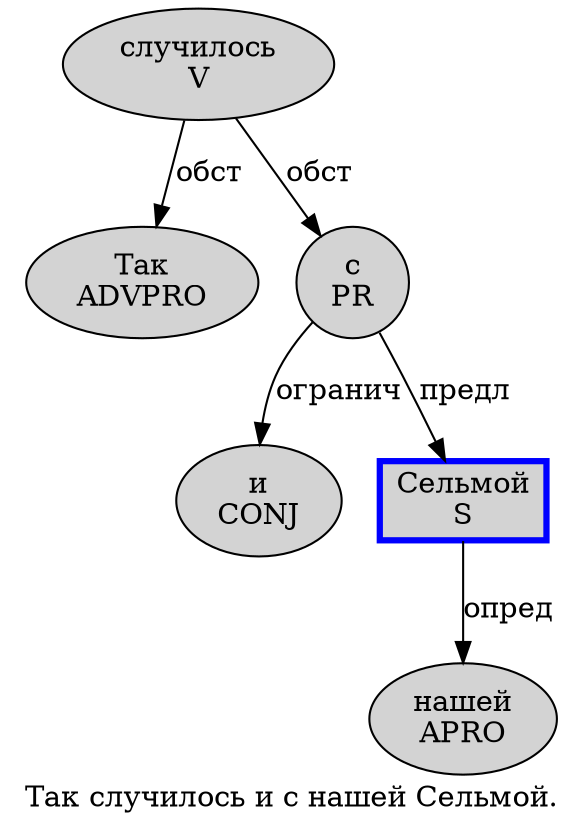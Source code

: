 digraph SENTENCE_873 {
	graph [label="Так случилось и с нашей Сельмой."]
	node [style=filled]
		0 [label="Так
ADVPRO" color="" fillcolor=lightgray penwidth=1 shape=ellipse]
		1 [label="случилось
V" color="" fillcolor=lightgray penwidth=1 shape=ellipse]
		2 [label="и
CONJ" color="" fillcolor=lightgray penwidth=1 shape=ellipse]
		3 [label="с
PR" color="" fillcolor=lightgray penwidth=1 shape=ellipse]
		4 [label="нашей
APRO" color="" fillcolor=lightgray penwidth=1 shape=ellipse]
		5 [label="Сельмой
S" color=blue fillcolor=lightgray penwidth=3 shape=box]
			3 -> 2 [label="огранич"]
			3 -> 5 [label="предл"]
			5 -> 4 [label="опред"]
			1 -> 0 [label="обст"]
			1 -> 3 [label="обст"]
}
